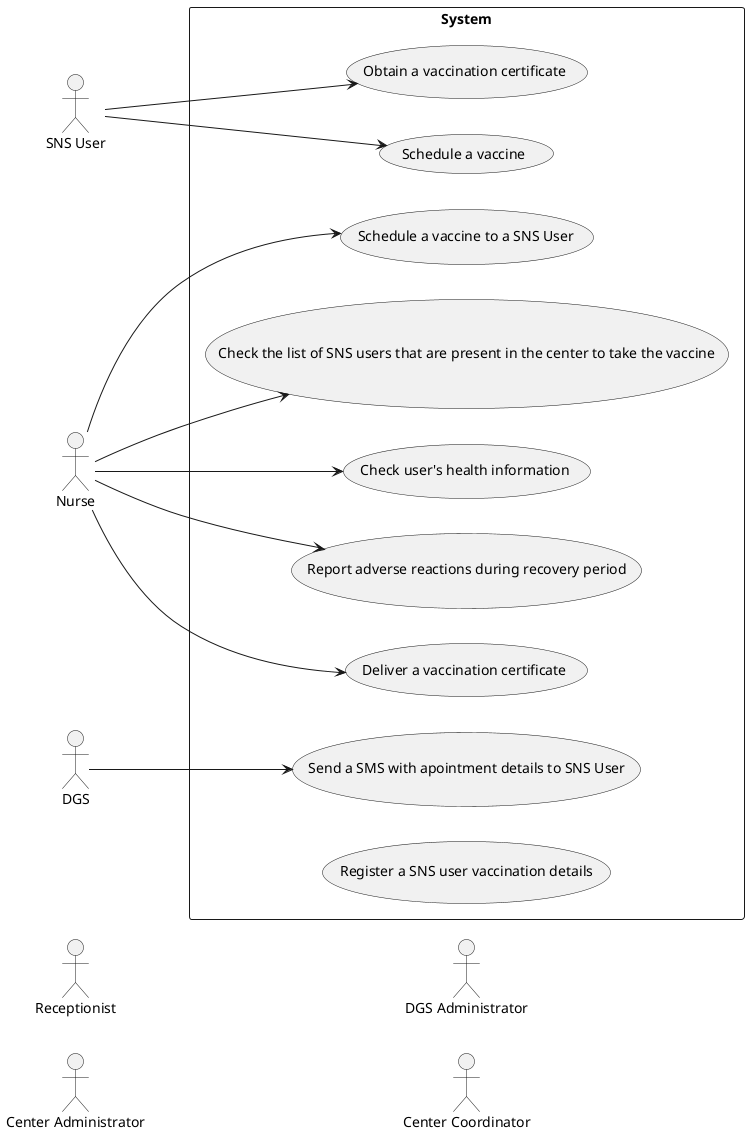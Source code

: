 @startuml UCD

left to right direction

actor "SNS User" as user
actor "Nurse" as nurse
actor "Receptionist" as recept
actor "Center Administrator" as cadmin
actor "DGS Administrator" as dgsadmin
actor "Center Coordinator" as coordinator
actor "DGS" as dgs

rectangle System {
  usecase "Schedule a vaccine" as UC1
  usecase "Obtain a vaccination certificate" as UC2
  usecase "Send a SMS with apointment details to SNS User" as UC3
  usecase "Deliver a vaccination certificate" as UC4  
  usecase "Schedule a vaccine to a SNS User" as UC5
  usecase "Check the list of SNS users that are present in the center to take the vaccine" as UC6
  usecase "Check user's health information" as UC7
  usecase "Report adverse reactions during recovery period" as UC8
  usecase "Register a SNS user vaccination details"
  
}

user --> UC1
user --> UC2
dgs --> UC3
nurse --> UC4
nurse --> UC5
nurse --> UC6
nurse --> UC7
nurse --> UC8

@enduml
